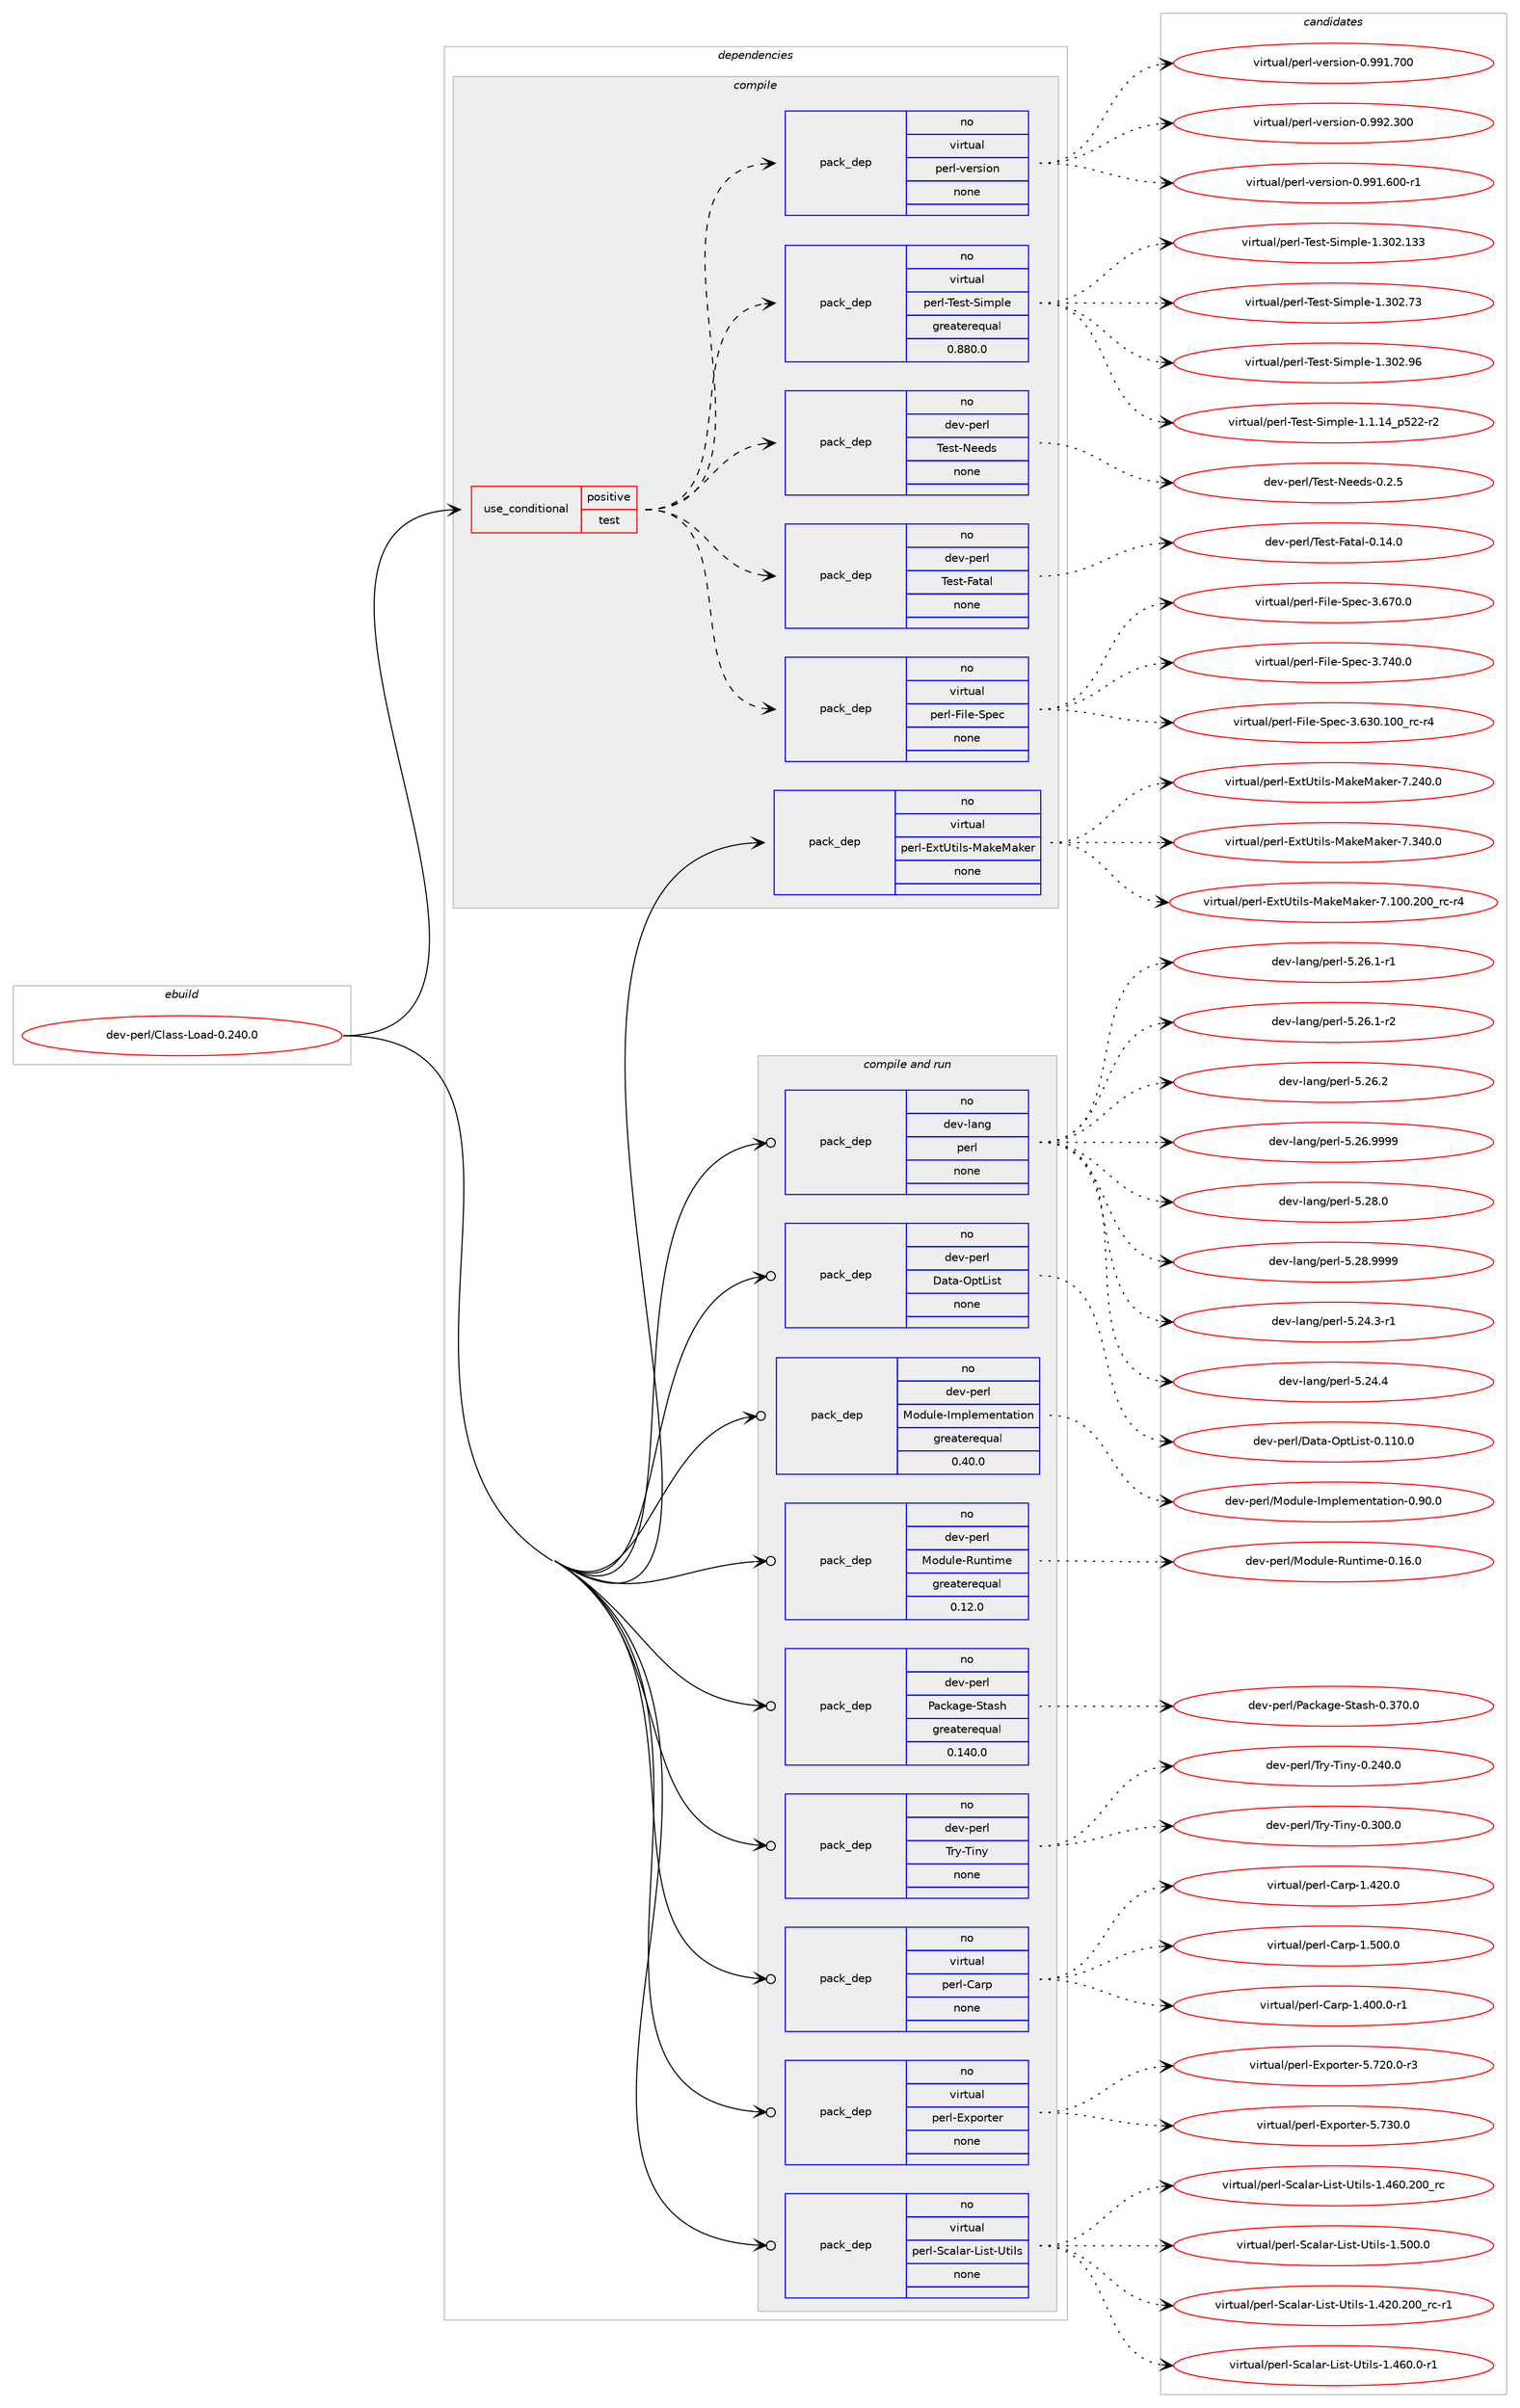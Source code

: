 digraph prolog {

# *************
# Graph options
# *************

newrank=true;
concentrate=true;
compound=true;
graph [rankdir=LR,fontname=Helvetica,fontsize=10,ranksep=1.5];#, ranksep=2.5, nodesep=0.2];
edge  [arrowhead=vee];
node  [fontname=Helvetica,fontsize=10];

# **********
# The ebuild
# **********

subgraph cluster_leftcol {
color=gray;
rank=same;
label=<<i>ebuild</i>>;
id [label="dev-perl/Class-Load-0.240.0", color=red, width=4, href="../dev-perl/Class-Load-0.240.0.svg"];
}

# ****************
# The dependencies
# ****************

subgraph cluster_midcol {
color=gray;
label=<<i>dependencies</i>>;
subgraph cluster_compile {
fillcolor="#eeeeee";
style=filled;
label=<<i>compile</i>>;
subgraph cond367769 {
dependency1377974 [label=<<TABLE BORDER="0" CELLBORDER="1" CELLSPACING="0" CELLPADDING="4"><TR><TD ROWSPAN="3" CELLPADDING="10">use_conditional</TD></TR><TR><TD>positive</TD></TR><TR><TD>test</TD></TR></TABLE>>, shape=none, color=red];
subgraph pack987162 {
dependency1377975 [label=<<TABLE BORDER="0" CELLBORDER="1" CELLSPACING="0" CELLPADDING="4" WIDTH="220"><TR><TD ROWSPAN="6" CELLPADDING="30">pack_dep</TD></TR><TR><TD WIDTH="110">no</TD></TR><TR><TD>virtual</TD></TR><TR><TD>perl-File-Spec</TD></TR><TR><TD>none</TD></TR><TR><TD></TD></TR></TABLE>>, shape=none, color=blue];
}
dependency1377974:e -> dependency1377975:w [weight=20,style="dashed",arrowhead="vee"];
subgraph pack987163 {
dependency1377976 [label=<<TABLE BORDER="0" CELLBORDER="1" CELLSPACING="0" CELLPADDING="4" WIDTH="220"><TR><TD ROWSPAN="6" CELLPADDING="30">pack_dep</TD></TR><TR><TD WIDTH="110">no</TD></TR><TR><TD>dev-perl</TD></TR><TR><TD>Test-Fatal</TD></TR><TR><TD>none</TD></TR><TR><TD></TD></TR></TABLE>>, shape=none, color=blue];
}
dependency1377974:e -> dependency1377976:w [weight=20,style="dashed",arrowhead="vee"];
subgraph pack987164 {
dependency1377977 [label=<<TABLE BORDER="0" CELLBORDER="1" CELLSPACING="0" CELLPADDING="4" WIDTH="220"><TR><TD ROWSPAN="6" CELLPADDING="30">pack_dep</TD></TR><TR><TD WIDTH="110">no</TD></TR><TR><TD>dev-perl</TD></TR><TR><TD>Test-Needs</TD></TR><TR><TD>none</TD></TR><TR><TD></TD></TR></TABLE>>, shape=none, color=blue];
}
dependency1377974:e -> dependency1377977:w [weight=20,style="dashed",arrowhead="vee"];
subgraph pack987165 {
dependency1377978 [label=<<TABLE BORDER="0" CELLBORDER="1" CELLSPACING="0" CELLPADDING="4" WIDTH="220"><TR><TD ROWSPAN="6" CELLPADDING="30">pack_dep</TD></TR><TR><TD WIDTH="110">no</TD></TR><TR><TD>virtual</TD></TR><TR><TD>perl-Test-Simple</TD></TR><TR><TD>greaterequal</TD></TR><TR><TD>0.880.0</TD></TR></TABLE>>, shape=none, color=blue];
}
dependency1377974:e -> dependency1377978:w [weight=20,style="dashed",arrowhead="vee"];
subgraph pack987166 {
dependency1377979 [label=<<TABLE BORDER="0" CELLBORDER="1" CELLSPACING="0" CELLPADDING="4" WIDTH="220"><TR><TD ROWSPAN="6" CELLPADDING="30">pack_dep</TD></TR><TR><TD WIDTH="110">no</TD></TR><TR><TD>virtual</TD></TR><TR><TD>perl-version</TD></TR><TR><TD>none</TD></TR><TR><TD></TD></TR></TABLE>>, shape=none, color=blue];
}
dependency1377974:e -> dependency1377979:w [weight=20,style="dashed",arrowhead="vee"];
}
id:e -> dependency1377974:w [weight=20,style="solid",arrowhead="vee"];
subgraph pack987167 {
dependency1377980 [label=<<TABLE BORDER="0" CELLBORDER="1" CELLSPACING="0" CELLPADDING="4" WIDTH="220"><TR><TD ROWSPAN="6" CELLPADDING="30">pack_dep</TD></TR><TR><TD WIDTH="110">no</TD></TR><TR><TD>virtual</TD></TR><TR><TD>perl-ExtUtils-MakeMaker</TD></TR><TR><TD>none</TD></TR><TR><TD></TD></TR></TABLE>>, shape=none, color=blue];
}
id:e -> dependency1377980:w [weight=20,style="solid",arrowhead="vee"];
}
subgraph cluster_compileandrun {
fillcolor="#eeeeee";
style=filled;
label=<<i>compile and run</i>>;
subgraph pack987168 {
dependency1377981 [label=<<TABLE BORDER="0" CELLBORDER="1" CELLSPACING="0" CELLPADDING="4" WIDTH="220"><TR><TD ROWSPAN="6" CELLPADDING="30">pack_dep</TD></TR><TR><TD WIDTH="110">no</TD></TR><TR><TD>dev-lang</TD></TR><TR><TD>perl</TD></TR><TR><TD>none</TD></TR><TR><TD></TD></TR></TABLE>>, shape=none, color=blue];
}
id:e -> dependency1377981:w [weight=20,style="solid",arrowhead="odotvee"];
subgraph pack987169 {
dependency1377982 [label=<<TABLE BORDER="0" CELLBORDER="1" CELLSPACING="0" CELLPADDING="4" WIDTH="220"><TR><TD ROWSPAN="6" CELLPADDING="30">pack_dep</TD></TR><TR><TD WIDTH="110">no</TD></TR><TR><TD>dev-perl</TD></TR><TR><TD>Data-OptList</TD></TR><TR><TD>none</TD></TR><TR><TD></TD></TR></TABLE>>, shape=none, color=blue];
}
id:e -> dependency1377982:w [weight=20,style="solid",arrowhead="odotvee"];
subgraph pack987170 {
dependency1377983 [label=<<TABLE BORDER="0" CELLBORDER="1" CELLSPACING="0" CELLPADDING="4" WIDTH="220"><TR><TD ROWSPAN="6" CELLPADDING="30">pack_dep</TD></TR><TR><TD WIDTH="110">no</TD></TR><TR><TD>dev-perl</TD></TR><TR><TD>Module-Implementation</TD></TR><TR><TD>greaterequal</TD></TR><TR><TD>0.40.0</TD></TR></TABLE>>, shape=none, color=blue];
}
id:e -> dependency1377983:w [weight=20,style="solid",arrowhead="odotvee"];
subgraph pack987171 {
dependency1377984 [label=<<TABLE BORDER="0" CELLBORDER="1" CELLSPACING="0" CELLPADDING="4" WIDTH="220"><TR><TD ROWSPAN="6" CELLPADDING="30">pack_dep</TD></TR><TR><TD WIDTH="110">no</TD></TR><TR><TD>dev-perl</TD></TR><TR><TD>Module-Runtime</TD></TR><TR><TD>greaterequal</TD></TR><TR><TD>0.12.0</TD></TR></TABLE>>, shape=none, color=blue];
}
id:e -> dependency1377984:w [weight=20,style="solid",arrowhead="odotvee"];
subgraph pack987172 {
dependency1377985 [label=<<TABLE BORDER="0" CELLBORDER="1" CELLSPACING="0" CELLPADDING="4" WIDTH="220"><TR><TD ROWSPAN="6" CELLPADDING="30">pack_dep</TD></TR><TR><TD WIDTH="110">no</TD></TR><TR><TD>dev-perl</TD></TR><TR><TD>Package-Stash</TD></TR><TR><TD>greaterequal</TD></TR><TR><TD>0.140.0</TD></TR></TABLE>>, shape=none, color=blue];
}
id:e -> dependency1377985:w [weight=20,style="solid",arrowhead="odotvee"];
subgraph pack987173 {
dependency1377986 [label=<<TABLE BORDER="0" CELLBORDER="1" CELLSPACING="0" CELLPADDING="4" WIDTH="220"><TR><TD ROWSPAN="6" CELLPADDING="30">pack_dep</TD></TR><TR><TD WIDTH="110">no</TD></TR><TR><TD>dev-perl</TD></TR><TR><TD>Try-Tiny</TD></TR><TR><TD>none</TD></TR><TR><TD></TD></TR></TABLE>>, shape=none, color=blue];
}
id:e -> dependency1377986:w [weight=20,style="solid",arrowhead="odotvee"];
subgraph pack987174 {
dependency1377987 [label=<<TABLE BORDER="0" CELLBORDER="1" CELLSPACING="0" CELLPADDING="4" WIDTH="220"><TR><TD ROWSPAN="6" CELLPADDING="30">pack_dep</TD></TR><TR><TD WIDTH="110">no</TD></TR><TR><TD>virtual</TD></TR><TR><TD>perl-Carp</TD></TR><TR><TD>none</TD></TR><TR><TD></TD></TR></TABLE>>, shape=none, color=blue];
}
id:e -> dependency1377987:w [weight=20,style="solid",arrowhead="odotvee"];
subgraph pack987175 {
dependency1377988 [label=<<TABLE BORDER="0" CELLBORDER="1" CELLSPACING="0" CELLPADDING="4" WIDTH="220"><TR><TD ROWSPAN="6" CELLPADDING="30">pack_dep</TD></TR><TR><TD WIDTH="110">no</TD></TR><TR><TD>virtual</TD></TR><TR><TD>perl-Exporter</TD></TR><TR><TD>none</TD></TR><TR><TD></TD></TR></TABLE>>, shape=none, color=blue];
}
id:e -> dependency1377988:w [weight=20,style="solid",arrowhead="odotvee"];
subgraph pack987176 {
dependency1377989 [label=<<TABLE BORDER="0" CELLBORDER="1" CELLSPACING="0" CELLPADDING="4" WIDTH="220"><TR><TD ROWSPAN="6" CELLPADDING="30">pack_dep</TD></TR><TR><TD WIDTH="110">no</TD></TR><TR><TD>virtual</TD></TR><TR><TD>perl-Scalar-List-Utils</TD></TR><TR><TD>none</TD></TR><TR><TD></TD></TR></TABLE>>, shape=none, color=blue];
}
id:e -> dependency1377989:w [weight=20,style="solid",arrowhead="odotvee"];
}
subgraph cluster_run {
fillcolor="#eeeeee";
style=filled;
label=<<i>run</i>>;
}
}

# **************
# The candidates
# **************

subgraph cluster_choices {
rank=same;
color=gray;
label=<<i>candidates</i>>;

subgraph choice987162 {
color=black;
nodesep=1;
choice118105114116117971084711210111410845701051081014583112101994551465451484649484895114994511452 [label="virtual/perl-File-Spec-3.630.100_rc-r4", color=red, width=4,href="../virtual/perl-File-Spec-3.630.100_rc-r4.svg"];
choice118105114116117971084711210111410845701051081014583112101994551465455484648 [label="virtual/perl-File-Spec-3.670.0", color=red, width=4,href="../virtual/perl-File-Spec-3.670.0.svg"];
choice118105114116117971084711210111410845701051081014583112101994551465552484648 [label="virtual/perl-File-Spec-3.740.0", color=red, width=4,href="../virtual/perl-File-Spec-3.740.0.svg"];
dependency1377975:e -> choice118105114116117971084711210111410845701051081014583112101994551465451484649484895114994511452:w [style=dotted,weight="100"];
dependency1377975:e -> choice118105114116117971084711210111410845701051081014583112101994551465455484648:w [style=dotted,weight="100"];
dependency1377975:e -> choice118105114116117971084711210111410845701051081014583112101994551465552484648:w [style=dotted,weight="100"];
}
subgraph choice987163 {
color=black;
nodesep=1;
choice1001011184511210111410847841011151164570971169710845484649524648 [label="dev-perl/Test-Fatal-0.14.0", color=red, width=4,href="../dev-perl/Test-Fatal-0.14.0.svg"];
dependency1377976:e -> choice1001011184511210111410847841011151164570971169710845484649524648:w [style=dotted,weight="100"];
}
subgraph choice987164 {
color=black;
nodesep=1;
choice1001011184511210111410847841011151164578101101100115454846504653 [label="dev-perl/Test-Needs-0.2.5", color=red, width=4,href="../dev-perl/Test-Needs-0.2.5.svg"];
dependency1377977:e -> choice1001011184511210111410847841011151164578101101100115454846504653:w [style=dotted,weight="100"];
}
subgraph choice987165 {
color=black;
nodesep=1;
choice11810511411611797108471121011141084584101115116458310510911210810145494649464952951125350504511450 [label="virtual/perl-Test-Simple-1.1.14_p522-r2", color=red, width=4,href="../virtual/perl-Test-Simple-1.1.14_p522-r2.svg"];
choice11810511411611797108471121011141084584101115116458310510911210810145494651485046495151 [label="virtual/perl-Test-Simple-1.302.133", color=red, width=4,href="../virtual/perl-Test-Simple-1.302.133.svg"];
choice118105114116117971084711210111410845841011151164583105109112108101454946514850465551 [label="virtual/perl-Test-Simple-1.302.73", color=red, width=4,href="../virtual/perl-Test-Simple-1.302.73.svg"];
choice118105114116117971084711210111410845841011151164583105109112108101454946514850465754 [label="virtual/perl-Test-Simple-1.302.96", color=red, width=4,href="../virtual/perl-Test-Simple-1.302.96.svg"];
dependency1377978:e -> choice11810511411611797108471121011141084584101115116458310510911210810145494649464952951125350504511450:w [style=dotted,weight="100"];
dependency1377978:e -> choice11810511411611797108471121011141084584101115116458310510911210810145494651485046495151:w [style=dotted,weight="100"];
dependency1377978:e -> choice118105114116117971084711210111410845841011151164583105109112108101454946514850465551:w [style=dotted,weight="100"];
dependency1377978:e -> choice118105114116117971084711210111410845841011151164583105109112108101454946514850465754:w [style=dotted,weight="100"];
}
subgraph choice987166 {
color=black;
nodesep=1;
choice118105114116117971084711210111410845118101114115105111110454846575749465448484511449 [label="virtual/perl-version-0.991.600-r1", color=red, width=4,href="../virtual/perl-version-0.991.600-r1.svg"];
choice11810511411611797108471121011141084511810111411510511111045484657574946554848 [label="virtual/perl-version-0.991.700", color=red, width=4,href="../virtual/perl-version-0.991.700.svg"];
choice11810511411611797108471121011141084511810111411510511111045484657575046514848 [label="virtual/perl-version-0.992.300", color=red, width=4,href="../virtual/perl-version-0.992.300.svg"];
dependency1377979:e -> choice118105114116117971084711210111410845118101114115105111110454846575749465448484511449:w [style=dotted,weight="100"];
dependency1377979:e -> choice11810511411611797108471121011141084511810111411510511111045484657574946554848:w [style=dotted,weight="100"];
dependency1377979:e -> choice11810511411611797108471121011141084511810111411510511111045484657575046514848:w [style=dotted,weight="100"];
}
subgraph choice987167 {
color=black;
nodesep=1;
choice118105114116117971084711210111410845691201168511610510811545779710710177971071011144555464948484650484895114994511452 [label="virtual/perl-ExtUtils-MakeMaker-7.100.200_rc-r4", color=red, width=4,href="../virtual/perl-ExtUtils-MakeMaker-7.100.200_rc-r4.svg"];
choice118105114116117971084711210111410845691201168511610510811545779710710177971071011144555465052484648 [label="virtual/perl-ExtUtils-MakeMaker-7.240.0", color=red, width=4,href="../virtual/perl-ExtUtils-MakeMaker-7.240.0.svg"];
choice118105114116117971084711210111410845691201168511610510811545779710710177971071011144555465152484648 [label="virtual/perl-ExtUtils-MakeMaker-7.340.0", color=red, width=4,href="../virtual/perl-ExtUtils-MakeMaker-7.340.0.svg"];
dependency1377980:e -> choice118105114116117971084711210111410845691201168511610510811545779710710177971071011144555464948484650484895114994511452:w [style=dotted,weight="100"];
dependency1377980:e -> choice118105114116117971084711210111410845691201168511610510811545779710710177971071011144555465052484648:w [style=dotted,weight="100"];
dependency1377980:e -> choice118105114116117971084711210111410845691201168511610510811545779710710177971071011144555465152484648:w [style=dotted,weight="100"];
}
subgraph choice987168 {
color=black;
nodesep=1;
choice100101118451089711010347112101114108455346505246514511449 [label="dev-lang/perl-5.24.3-r1", color=red, width=4,href="../dev-lang/perl-5.24.3-r1.svg"];
choice10010111845108971101034711210111410845534650524652 [label="dev-lang/perl-5.24.4", color=red, width=4,href="../dev-lang/perl-5.24.4.svg"];
choice100101118451089711010347112101114108455346505446494511449 [label="dev-lang/perl-5.26.1-r1", color=red, width=4,href="../dev-lang/perl-5.26.1-r1.svg"];
choice100101118451089711010347112101114108455346505446494511450 [label="dev-lang/perl-5.26.1-r2", color=red, width=4,href="../dev-lang/perl-5.26.1-r2.svg"];
choice10010111845108971101034711210111410845534650544650 [label="dev-lang/perl-5.26.2", color=red, width=4,href="../dev-lang/perl-5.26.2.svg"];
choice10010111845108971101034711210111410845534650544657575757 [label="dev-lang/perl-5.26.9999", color=red, width=4,href="../dev-lang/perl-5.26.9999.svg"];
choice10010111845108971101034711210111410845534650564648 [label="dev-lang/perl-5.28.0", color=red, width=4,href="../dev-lang/perl-5.28.0.svg"];
choice10010111845108971101034711210111410845534650564657575757 [label="dev-lang/perl-5.28.9999", color=red, width=4,href="../dev-lang/perl-5.28.9999.svg"];
dependency1377981:e -> choice100101118451089711010347112101114108455346505246514511449:w [style=dotted,weight="100"];
dependency1377981:e -> choice10010111845108971101034711210111410845534650524652:w [style=dotted,weight="100"];
dependency1377981:e -> choice100101118451089711010347112101114108455346505446494511449:w [style=dotted,weight="100"];
dependency1377981:e -> choice100101118451089711010347112101114108455346505446494511450:w [style=dotted,weight="100"];
dependency1377981:e -> choice10010111845108971101034711210111410845534650544650:w [style=dotted,weight="100"];
dependency1377981:e -> choice10010111845108971101034711210111410845534650544657575757:w [style=dotted,weight="100"];
dependency1377981:e -> choice10010111845108971101034711210111410845534650564648:w [style=dotted,weight="100"];
dependency1377981:e -> choice10010111845108971101034711210111410845534650564657575757:w [style=dotted,weight="100"];
}
subgraph choice987169 {
color=black;
nodesep=1;
choice10010111845112101114108476897116974579112116761051151164548464949484648 [label="dev-perl/Data-OptList-0.110.0", color=red, width=4,href="../dev-perl/Data-OptList-0.110.0.svg"];
dependency1377982:e -> choice10010111845112101114108476897116974579112116761051151164548464949484648:w [style=dotted,weight="100"];
}
subgraph choice987170 {
color=black;
nodesep=1;
choice10010111845112101114108477711110011710810145731091121081011091011101169711610511111045484657484648 [label="dev-perl/Module-Implementation-0.90.0", color=red, width=4,href="../dev-perl/Module-Implementation-0.90.0.svg"];
dependency1377983:e -> choice10010111845112101114108477711110011710810145731091121081011091011101169711610511111045484657484648:w [style=dotted,weight="100"];
}
subgraph choice987171 {
color=black;
nodesep=1;
choice100101118451121011141084777111100117108101458211711011610510910145484649544648 [label="dev-perl/Module-Runtime-0.16.0", color=red, width=4,href="../dev-perl/Module-Runtime-0.16.0.svg"];
dependency1377984:e -> choice100101118451121011141084777111100117108101458211711011610510910145484649544648:w [style=dotted,weight="100"];
}
subgraph choice987172 {
color=black;
nodesep=1;
choice1001011184511210111410847809799107971031014583116971151044548465155484648 [label="dev-perl/Package-Stash-0.370.0", color=red, width=4,href="../dev-perl/Package-Stash-0.370.0.svg"];
dependency1377985:e -> choice1001011184511210111410847809799107971031014583116971151044548465155484648:w [style=dotted,weight="100"];
}
subgraph choice987173 {
color=black;
nodesep=1;
choice10010111845112101114108478411412145841051101214548465052484648 [label="dev-perl/Try-Tiny-0.240.0", color=red, width=4,href="../dev-perl/Try-Tiny-0.240.0.svg"];
choice10010111845112101114108478411412145841051101214548465148484648 [label="dev-perl/Try-Tiny-0.300.0", color=red, width=4,href="../dev-perl/Try-Tiny-0.300.0.svg"];
dependency1377986:e -> choice10010111845112101114108478411412145841051101214548465052484648:w [style=dotted,weight="100"];
dependency1377986:e -> choice10010111845112101114108478411412145841051101214548465148484648:w [style=dotted,weight="100"];
}
subgraph choice987174 {
color=black;
nodesep=1;
choice118105114116117971084711210111410845679711411245494652484846484511449 [label="virtual/perl-Carp-1.400.0-r1", color=red, width=4,href="../virtual/perl-Carp-1.400.0-r1.svg"];
choice11810511411611797108471121011141084567971141124549465250484648 [label="virtual/perl-Carp-1.420.0", color=red, width=4,href="../virtual/perl-Carp-1.420.0.svg"];
choice11810511411611797108471121011141084567971141124549465348484648 [label="virtual/perl-Carp-1.500.0", color=red, width=4,href="../virtual/perl-Carp-1.500.0.svg"];
dependency1377987:e -> choice118105114116117971084711210111410845679711411245494652484846484511449:w [style=dotted,weight="100"];
dependency1377987:e -> choice11810511411611797108471121011141084567971141124549465250484648:w [style=dotted,weight="100"];
dependency1377987:e -> choice11810511411611797108471121011141084567971141124549465348484648:w [style=dotted,weight="100"];
}
subgraph choice987175 {
color=black;
nodesep=1;
choice1181051141161179710847112101114108456912011211111411610111445534655504846484511451 [label="virtual/perl-Exporter-5.720.0-r3", color=red, width=4,href="../virtual/perl-Exporter-5.720.0-r3.svg"];
choice118105114116117971084711210111410845691201121111141161011144553465551484648 [label="virtual/perl-Exporter-5.730.0", color=red, width=4,href="../virtual/perl-Exporter-5.730.0.svg"];
dependency1377988:e -> choice1181051141161179710847112101114108456912011211111411610111445534655504846484511451:w [style=dotted,weight="100"];
dependency1377988:e -> choice118105114116117971084711210111410845691201121111141161011144553465551484648:w [style=dotted,weight="100"];
}
subgraph choice987176 {
color=black;
nodesep=1;
choice11810511411611797108471121011141084583999710897114457610511511645851161051081154549465250484650484895114994511449 [label="virtual/perl-Scalar-List-Utils-1.420.200_rc-r1", color=red, width=4,href="../virtual/perl-Scalar-List-Utils-1.420.200_rc-r1.svg"];
choice118105114116117971084711210111410845839997108971144576105115116458511610510811545494652544846484511449 [label="virtual/perl-Scalar-List-Utils-1.460.0-r1", color=red, width=4,href="../virtual/perl-Scalar-List-Utils-1.460.0-r1.svg"];
choice1181051141161179710847112101114108458399971089711445761051151164585116105108115454946525448465048489511499 [label="virtual/perl-Scalar-List-Utils-1.460.200_rc", color=red, width=4,href="../virtual/perl-Scalar-List-Utils-1.460.200_rc.svg"];
choice11810511411611797108471121011141084583999710897114457610511511645851161051081154549465348484648 [label="virtual/perl-Scalar-List-Utils-1.500.0", color=red, width=4,href="../virtual/perl-Scalar-List-Utils-1.500.0.svg"];
dependency1377989:e -> choice11810511411611797108471121011141084583999710897114457610511511645851161051081154549465250484650484895114994511449:w [style=dotted,weight="100"];
dependency1377989:e -> choice118105114116117971084711210111410845839997108971144576105115116458511610510811545494652544846484511449:w [style=dotted,weight="100"];
dependency1377989:e -> choice1181051141161179710847112101114108458399971089711445761051151164585116105108115454946525448465048489511499:w [style=dotted,weight="100"];
dependency1377989:e -> choice11810511411611797108471121011141084583999710897114457610511511645851161051081154549465348484648:w [style=dotted,weight="100"];
}
}

}
